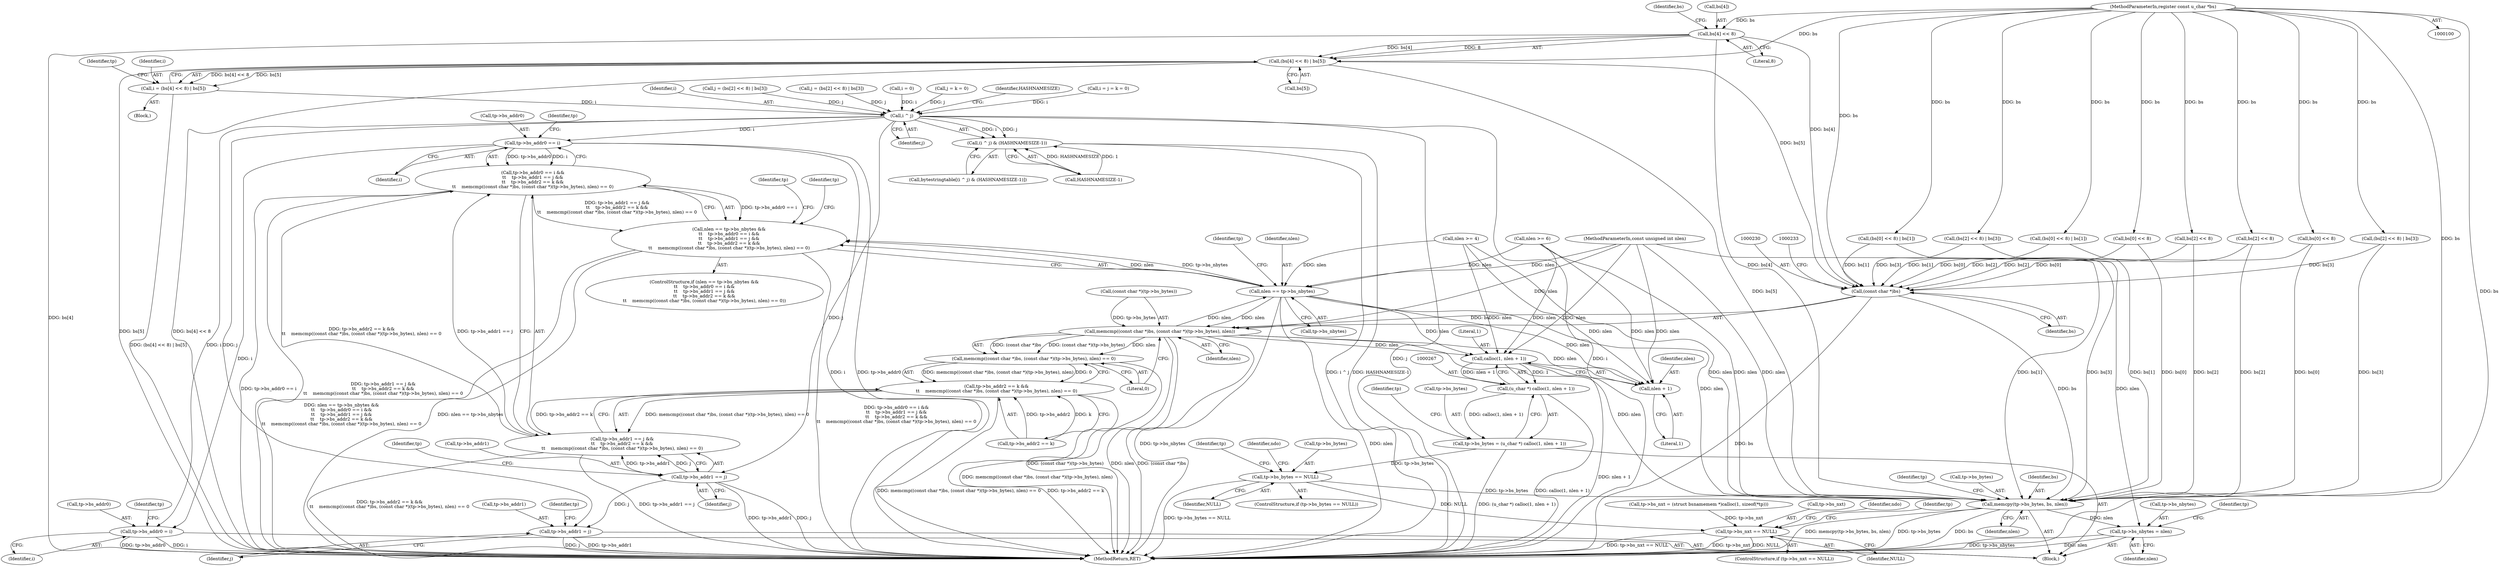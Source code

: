digraph "0_tcpdump_730fc35968c5433b9e2a829779057f4f9495dc51_1@array" {
"1000139" [label="(Call,bs[4] << 8)"];
"1000102" [label="(MethodParameterIn,register const u_char *bs)"];
"1000138" [label="(Call,(bs[4] << 8) | bs[5])"];
"1000136" [label="(Call,i = (bs[4] << 8) | bs[5])"];
"1000192" [label="(Call,i ^ j)"];
"1000191" [label="(Call,(i ^ j) & (HASHNAMESIZE-1))"];
"1000210" [label="(Call,tp->bs_addr0 == i)"];
"1000209" [label="(Call,tp->bs_addr0 == i &&\n\t\t    tp->bs_addr1 == j &&\n\t\t    tp->bs_addr2 == k &&\n\t\t    memcmp((const char *)bs, (const char *)(tp->bs_bytes), nlen) == 0)"];
"1000203" [label="(Call,nlen == tp->bs_nbytes &&\n\t\t    tp->bs_addr0 == i &&\n\t\t    tp->bs_addr1 == j &&\n\t\t    tp->bs_addr2 == k &&\n\t\t    memcmp((const char *)bs, (const char *)(tp->bs_bytes), nlen) == 0)"];
"1000247" [label="(Call,tp->bs_addr0 = i)"];
"1000216" [label="(Call,tp->bs_addr1 == j)"];
"1000215" [label="(Call,tp->bs_addr1 == j &&\n\t\t    tp->bs_addr2 == k &&\n\t\t    memcmp((const char *)bs, (const char *)(tp->bs_bytes), nlen) == 0)"];
"1000252" [label="(Call,tp->bs_addr1 = j)"];
"1000229" [label="(Call,(const char *)bs)"];
"1000228" [label="(Call,memcmp((const char *)bs, (const char *)(tp->bs_bytes), nlen))"];
"1000204" [label="(Call,nlen == tp->bs_nbytes)"];
"1000268" [label="(Call,calloc(1, nlen + 1))"];
"1000266" [label="(Call,(u_char *) calloc(1, nlen + 1))"];
"1000262" [label="(Call,tp->bs_bytes = (u_char *) calloc(1, nlen + 1))"];
"1000274" [label="(Call,tp->bs_bytes == NULL)"];
"1000282" [label="(Call,memcpy(tp->bs_bytes, bs, nlen))"];
"1000288" [label="(Call,tp->bs_nbytes = nlen)"];
"1000305" [label="(Call,tp->bs_nxt == NULL)"];
"1000270" [label="(Call,nlen + 1)"];
"1000227" [label="(Call,memcmp((const char *)bs, (const char *)(tp->bs_bytes), nlen) == 0)"];
"1000221" [label="(Call,tp->bs_addr2 == k &&\n\t\t    memcmp((const char *)bs, (const char *)(tp->bs_bytes), nlen) == 0)"];
"1000253" [label="(Call,tp->bs_addr1)"];
"1000211" [label="(Call,tp->bs_addr0)"];
"1000251" [label="(Identifier,i)"];
"1000243" [label="(Identifier,tp)"];
"1000293" [label="(Call,tp->bs_nxt = (struct bsnamemem *)calloc(1, sizeof(*tp)))"];
"1000202" [label="(ControlStructure,if (nlen == tp->bs_nbytes &&\n\t\t    tp->bs_addr0 == i &&\n\t\t    tp->bs_addr1 == j &&\n\t\t    tp->bs_addr2 == k &&\n\t\t    memcmp((const char *)bs, (const char *)(tp->bs_bytes), nlen) == 0))"];
"1000216" [label="(Call,tp->bs_addr1 == j)"];
"1000167" [label="(Call,bs[2] << 8)"];
"1000224" [label="(Identifier,tp)"];
"1000263" [label="(Call,tp->bs_bytes)"];
"1000210" [label="(Call,tp->bs_addr0 == i)"];
"1000309" [label="(Identifier,NULL)"];
"1000155" [label="(Call,(bs[0] << 8) | bs[1])"];
"1000289" [label="(Call,tp->bs_nbytes)"];
"1000270" [label="(Call,nlen + 1)"];
"1000315" [label="(MethodReturn,RET)"];
"1000284" [label="(Identifier,tp)"];
"1000128" [label="(Call,bs[2] << 8)"];
"1000209" [label="(Call,tp->bs_addr0 == i &&\n\t\t    tp->bs_addr1 == j &&\n\t\t    tp->bs_addr2 == k &&\n\t\t    memcmp((const char *)bs, (const char *)(tp->bs_bytes), nlen) == 0)"];
"1000272" [label="(Literal,1)"];
"1000231" [label="(Identifier,bs)"];
"1000138" [label="(Call,(bs[4] << 8) | bs[5])"];
"1000179" [label="(Call,i = j = k = 0)"];
"1000195" [label="(Call,HASHNAMESIZE-1)"];
"1000290" [label="(Identifier,tp)"];
"1000306" [label="(Call,tp->bs_nxt)"];
"1000193" [label="(Identifier,i)"];
"1000269" [label="(Literal,1)"];
"1000149" [label="(Call,nlen >= 4)"];
"1000311" [label="(Identifier,ndo)"];
"1000212" [label="(Identifier,tp)"];
"1000125" [label="(Call,j = (bs[2] << 8) | bs[3])"];
"1000283" [label="(Call,tp->bs_bytes)"];
"1000288" [label="(Call,tp->bs_nbytes = nlen)"];
"1000276" [label="(Identifier,tp)"];
"1000206" [label="(Call,tp->bs_nbytes)"];
"1000280" [label="(Identifier,ndo)"];
"1000110" [label="(Call,nlen >= 6)"];
"1000287" [label="(Identifier,nlen)"];
"1000166" [label="(Call,(bs[2] << 8) | bs[3])"];
"1000248" [label="(Call,tp->bs_addr0)"];
"1000136" [label="(Call,i = (bs[4] << 8) | bs[5])"];
"1000116" [label="(Call,(bs[0] << 8) | bs[1])"];
"1000275" [label="(Call,tp->bs_bytes)"];
"1000259" [label="(Identifier,tp)"];
"1000205" [label="(Identifier,nlen)"];
"1000305" [label="(Call,tp->bs_nxt == NULL)"];
"1000194" [label="(Identifier,j)"];
"1000214" [label="(Identifier,i)"];
"1000314" [label="(Identifier,tp)"];
"1000217" [label="(Call,tp->bs_addr1)"];
"1000274" [label="(Call,tp->bs_bytes == NULL)"];
"1000232" [label="(Call,(const char *)(tp->bs_bytes))"];
"1000271" [label="(Identifier,nlen)"];
"1000113" [label="(Block,)"];
"1000254" [label="(Identifier,tp)"];
"1000282" [label="(Call,memcpy(tp->bs_bytes, bs, nlen))"];
"1000295" [label="(Identifier,tp)"];
"1000286" [label="(Identifier,bs)"];
"1000266" [label="(Call,(u_char *) calloc(1, nlen + 1))"];
"1000156" [label="(Call,bs[0] << 8)"];
"1000273" [label="(ControlStructure,if (tp->bs_bytes == NULL))"];
"1000144" [label="(Call,bs[5])"];
"1000247" [label="(Call,tp->bs_addr0 = i)"];
"1000189" [label="(Call,bytestringtable[(i ^ j) & (HASHNAMESIZE-1)])"];
"1000240" [label="(Identifier,tp)"];
"1000237" [label="(Identifier,nlen)"];
"1000292" [label="(Identifier,nlen)"];
"1000117" [label="(Call,bs[0] << 8)"];
"1000215" [label="(Call,tp->bs_addr1 == j &&\n\t\t    tp->bs_addr2 == k &&\n\t\t    memcmp((const char *)bs, (const char *)(tp->bs_bytes), nlen) == 0)"];
"1000252" [label="(Call,tp->bs_addr1 = j)"];
"1000222" [label="(Call,tp->bs_addr2 == k)"];
"1000187" [label="(Identifier,tp)"];
"1000191" [label="(Call,(i ^ j) & (HASHNAMESIZE-1))"];
"1000227" [label="(Call,memcmp((const char *)bs, (const char *)(tp->bs_bytes), nlen) == 0)"];
"1000127" [label="(Call,(bs[2] << 8) | bs[3])"];
"1000164" [label="(Call,j = (bs[2] << 8) | bs[3])"];
"1000204" [label="(Call,nlen == tp->bs_nbytes)"];
"1000137" [label="(Identifier,i)"];
"1000140" [label="(Call,bs[4])"];
"1000221" [label="(Call,tp->bs_addr2 == k &&\n\t\t    memcmp((const char *)bs, (const char *)(tp->bs_bytes), nlen) == 0)"];
"1000145" [label="(Identifier,bs)"];
"1000218" [label="(Identifier,tp)"];
"1000175" [label="(Call,i = 0)"];
"1000139" [label="(Call,bs[4] << 8)"];
"1000268" [label="(Call,calloc(1, nlen + 1))"];
"1000203" [label="(Call,nlen == tp->bs_nbytes &&\n\t\t    tp->bs_addr0 == i &&\n\t\t    tp->bs_addr1 == j &&\n\t\t    tp->bs_addr2 == k &&\n\t\t    memcmp((const char *)bs, (const char *)(tp->bs_bytes), nlen) == 0)"];
"1000262" [label="(Call,tp->bs_bytes = (u_char *) calloc(1, nlen + 1))"];
"1000143" [label="(Literal,8)"];
"1000103" [label="(MethodParameterIn,const unsigned int nlen)"];
"1000256" [label="(Identifier,j)"];
"1000104" [label="(Block,)"];
"1000102" [label="(MethodParameterIn,register const u_char *bs)"];
"1000220" [label="(Identifier,j)"];
"1000181" [label="(Call,j = k = 0)"];
"1000228" [label="(Call,memcmp((const char *)bs, (const char *)(tp->bs_bytes), nlen))"];
"1000192" [label="(Call,i ^ j)"];
"1000196" [label="(Identifier,HASHNAMESIZE)"];
"1000304" [label="(ControlStructure,if (tp->bs_nxt == NULL))"];
"1000238" [label="(Literal,0)"];
"1000278" [label="(Identifier,NULL)"];
"1000229" [label="(Call,(const char *)bs)"];
"1000139" -> "1000138"  [label="AST: "];
"1000139" -> "1000143"  [label="CFG: "];
"1000140" -> "1000139"  [label="AST: "];
"1000143" -> "1000139"  [label="AST: "];
"1000145" -> "1000139"  [label="CFG: "];
"1000139" -> "1000315"  [label="DDG: bs[4]"];
"1000139" -> "1000138"  [label="DDG: bs[4]"];
"1000139" -> "1000138"  [label="DDG: 8"];
"1000102" -> "1000139"  [label="DDG: bs"];
"1000139" -> "1000229"  [label="DDG: bs[4]"];
"1000139" -> "1000282"  [label="DDG: bs[4]"];
"1000102" -> "1000100"  [label="AST: "];
"1000102" -> "1000315"  [label="DDG: bs"];
"1000102" -> "1000117"  [label="DDG: bs"];
"1000102" -> "1000116"  [label="DDG: bs"];
"1000102" -> "1000128"  [label="DDG: bs"];
"1000102" -> "1000127"  [label="DDG: bs"];
"1000102" -> "1000138"  [label="DDG: bs"];
"1000102" -> "1000156"  [label="DDG: bs"];
"1000102" -> "1000155"  [label="DDG: bs"];
"1000102" -> "1000167"  [label="DDG: bs"];
"1000102" -> "1000166"  [label="DDG: bs"];
"1000102" -> "1000229"  [label="DDG: bs"];
"1000102" -> "1000282"  [label="DDG: bs"];
"1000138" -> "1000136"  [label="AST: "];
"1000138" -> "1000144"  [label="CFG: "];
"1000144" -> "1000138"  [label="AST: "];
"1000136" -> "1000138"  [label="CFG: "];
"1000138" -> "1000315"  [label="DDG: bs[4] << 8"];
"1000138" -> "1000315"  [label="DDG: bs[5]"];
"1000138" -> "1000136"  [label="DDG: bs[4] << 8"];
"1000138" -> "1000136"  [label="DDG: bs[5]"];
"1000138" -> "1000229"  [label="DDG: bs[5]"];
"1000138" -> "1000282"  [label="DDG: bs[5]"];
"1000136" -> "1000113"  [label="AST: "];
"1000137" -> "1000136"  [label="AST: "];
"1000187" -> "1000136"  [label="CFG: "];
"1000136" -> "1000315"  [label="DDG: (bs[4] << 8) | bs[5]"];
"1000136" -> "1000192"  [label="DDG: i"];
"1000192" -> "1000191"  [label="AST: "];
"1000192" -> "1000194"  [label="CFG: "];
"1000193" -> "1000192"  [label="AST: "];
"1000194" -> "1000192"  [label="AST: "];
"1000196" -> "1000192"  [label="CFG: "];
"1000192" -> "1000315"  [label="DDG: j"];
"1000192" -> "1000315"  [label="DDG: i"];
"1000192" -> "1000191"  [label="DDG: i"];
"1000192" -> "1000191"  [label="DDG: j"];
"1000179" -> "1000192"  [label="DDG: i"];
"1000175" -> "1000192"  [label="DDG: i"];
"1000181" -> "1000192"  [label="DDG: j"];
"1000125" -> "1000192"  [label="DDG: j"];
"1000164" -> "1000192"  [label="DDG: j"];
"1000192" -> "1000210"  [label="DDG: i"];
"1000192" -> "1000216"  [label="DDG: j"];
"1000192" -> "1000247"  [label="DDG: i"];
"1000192" -> "1000252"  [label="DDG: j"];
"1000191" -> "1000189"  [label="AST: "];
"1000191" -> "1000195"  [label="CFG: "];
"1000195" -> "1000191"  [label="AST: "];
"1000189" -> "1000191"  [label="CFG: "];
"1000191" -> "1000315"  [label="DDG: HASHNAMESIZE-1"];
"1000191" -> "1000315"  [label="DDG: i ^ j"];
"1000195" -> "1000191"  [label="DDG: HASHNAMESIZE"];
"1000195" -> "1000191"  [label="DDG: 1"];
"1000210" -> "1000209"  [label="AST: "];
"1000210" -> "1000214"  [label="CFG: "];
"1000211" -> "1000210"  [label="AST: "];
"1000214" -> "1000210"  [label="AST: "];
"1000218" -> "1000210"  [label="CFG: "];
"1000209" -> "1000210"  [label="CFG: "];
"1000210" -> "1000315"  [label="DDG: i"];
"1000210" -> "1000315"  [label="DDG: tp->bs_addr0"];
"1000210" -> "1000209"  [label="DDG: tp->bs_addr0"];
"1000210" -> "1000209"  [label="DDG: i"];
"1000210" -> "1000247"  [label="DDG: i"];
"1000209" -> "1000203"  [label="AST: "];
"1000209" -> "1000215"  [label="CFG: "];
"1000215" -> "1000209"  [label="AST: "];
"1000203" -> "1000209"  [label="CFG: "];
"1000209" -> "1000315"  [label="DDG: tp->bs_addr0 == i"];
"1000209" -> "1000315"  [label="DDG: tp->bs_addr1 == j &&\n\t\t    tp->bs_addr2 == k &&\n\t\t    memcmp((const char *)bs, (const char *)(tp->bs_bytes), nlen) == 0"];
"1000209" -> "1000203"  [label="DDG: tp->bs_addr0 == i"];
"1000209" -> "1000203"  [label="DDG: tp->bs_addr1 == j &&\n\t\t    tp->bs_addr2 == k &&\n\t\t    memcmp((const char *)bs, (const char *)(tp->bs_bytes), nlen) == 0"];
"1000215" -> "1000209"  [label="DDG: tp->bs_addr1 == j"];
"1000215" -> "1000209"  [label="DDG: tp->bs_addr2 == k &&\n\t\t    memcmp((const char *)bs, (const char *)(tp->bs_bytes), nlen) == 0"];
"1000203" -> "1000202"  [label="AST: "];
"1000203" -> "1000204"  [label="CFG: "];
"1000204" -> "1000203"  [label="AST: "];
"1000240" -> "1000203"  [label="CFG: "];
"1000243" -> "1000203"  [label="CFG: "];
"1000203" -> "1000315"  [label="DDG: nlen == tp->bs_nbytes"];
"1000203" -> "1000315"  [label="DDG: tp->bs_addr0 == i &&\n\t\t    tp->bs_addr1 == j &&\n\t\t    tp->bs_addr2 == k &&\n\t\t    memcmp((const char *)bs, (const char *)(tp->bs_bytes), nlen) == 0"];
"1000203" -> "1000315"  [label="DDG: nlen == tp->bs_nbytes &&\n\t\t    tp->bs_addr0 == i &&\n\t\t    tp->bs_addr1 == j &&\n\t\t    tp->bs_addr2 == k &&\n\t\t    memcmp((const char *)bs, (const char *)(tp->bs_bytes), nlen) == 0"];
"1000204" -> "1000203"  [label="DDG: nlen"];
"1000204" -> "1000203"  [label="DDG: tp->bs_nbytes"];
"1000247" -> "1000104"  [label="AST: "];
"1000247" -> "1000251"  [label="CFG: "];
"1000248" -> "1000247"  [label="AST: "];
"1000251" -> "1000247"  [label="AST: "];
"1000254" -> "1000247"  [label="CFG: "];
"1000247" -> "1000315"  [label="DDG: tp->bs_addr0"];
"1000247" -> "1000315"  [label="DDG: i"];
"1000216" -> "1000215"  [label="AST: "];
"1000216" -> "1000220"  [label="CFG: "];
"1000217" -> "1000216"  [label="AST: "];
"1000220" -> "1000216"  [label="AST: "];
"1000224" -> "1000216"  [label="CFG: "];
"1000215" -> "1000216"  [label="CFG: "];
"1000216" -> "1000315"  [label="DDG: tp->bs_addr1"];
"1000216" -> "1000315"  [label="DDG: j"];
"1000216" -> "1000215"  [label="DDG: tp->bs_addr1"];
"1000216" -> "1000215"  [label="DDG: j"];
"1000216" -> "1000252"  [label="DDG: j"];
"1000215" -> "1000221"  [label="CFG: "];
"1000221" -> "1000215"  [label="AST: "];
"1000215" -> "1000315"  [label="DDG: tp->bs_addr2 == k &&\n\t\t    memcmp((const char *)bs, (const char *)(tp->bs_bytes), nlen) == 0"];
"1000215" -> "1000315"  [label="DDG: tp->bs_addr1 == j"];
"1000221" -> "1000215"  [label="DDG: tp->bs_addr2 == k"];
"1000221" -> "1000215"  [label="DDG: memcmp((const char *)bs, (const char *)(tp->bs_bytes), nlen) == 0"];
"1000252" -> "1000104"  [label="AST: "];
"1000252" -> "1000256"  [label="CFG: "];
"1000253" -> "1000252"  [label="AST: "];
"1000256" -> "1000252"  [label="AST: "];
"1000259" -> "1000252"  [label="CFG: "];
"1000252" -> "1000315"  [label="DDG: tp->bs_addr1"];
"1000252" -> "1000315"  [label="DDG: j"];
"1000229" -> "1000228"  [label="AST: "];
"1000229" -> "1000231"  [label="CFG: "];
"1000230" -> "1000229"  [label="AST: "];
"1000231" -> "1000229"  [label="AST: "];
"1000233" -> "1000229"  [label="CFG: "];
"1000229" -> "1000315"  [label="DDG: bs"];
"1000229" -> "1000228"  [label="DDG: bs"];
"1000167" -> "1000229"  [label="DDG: bs[2]"];
"1000166" -> "1000229"  [label="DDG: bs[3]"];
"1000156" -> "1000229"  [label="DDG: bs[0]"];
"1000116" -> "1000229"  [label="DDG: bs[1]"];
"1000155" -> "1000229"  [label="DDG: bs[1]"];
"1000128" -> "1000229"  [label="DDG: bs[2]"];
"1000117" -> "1000229"  [label="DDG: bs[0]"];
"1000127" -> "1000229"  [label="DDG: bs[3]"];
"1000229" -> "1000282"  [label="DDG: bs"];
"1000228" -> "1000227"  [label="AST: "];
"1000228" -> "1000237"  [label="CFG: "];
"1000232" -> "1000228"  [label="AST: "];
"1000237" -> "1000228"  [label="AST: "];
"1000238" -> "1000228"  [label="CFG: "];
"1000228" -> "1000315"  [label="DDG: (const char *)(tp->bs_bytes)"];
"1000228" -> "1000315"  [label="DDG: nlen"];
"1000228" -> "1000315"  [label="DDG: (const char *)bs"];
"1000228" -> "1000204"  [label="DDG: nlen"];
"1000228" -> "1000227"  [label="DDG: (const char *)bs"];
"1000228" -> "1000227"  [label="DDG: (const char *)(tp->bs_bytes)"];
"1000228" -> "1000227"  [label="DDG: nlen"];
"1000232" -> "1000228"  [label="DDG: tp->bs_bytes"];
"1000204" -> "1000228"  [label="DDG: nlen"];
"1000103" -> "1000228"  [label="DDG: nlen"];
"1000228" -> "1000268"  [label="DDG: nlen"];
"1000228" -> "1000270"  [label="DDG: nlen"];
"1000228" -> "1000282"  [label="DDG: nlen"];
"1000204" -> "1000206"  [label="CFG: "];
"1000205" -> "1000204"  [label="AST: "];
"1000206" -> "1000204"  [label="AST: "];
"1000212" -> "1000204"  [label="CFG: "];
"1000204" -> "1000315"  [label="DDG: tp->bs_nbytes"];
"1000204" -> "1000315"  [label="DDG: nlen"];
"1000149" -> "1000204"  [label="DDG: nlen"];
"1000110" -> "1000204"  [label="DDG: nlen"];
"1000103" -> "1000204"  [label="DDG: nlen"];
"1000204" -> "1000268"  [label="DDG: nlen"];
"1000204" -> "1000270"  [label="DDG: nlen"];
"1000204" -> "1000282"  [label="DDG: nlen"];
"1000268" -> "1000266"  [label="AST: "];
"1000268" -> "1000270"  [label="CFG: "];
"1000269" -> "1000268"  [label="AST: "];
"1000270" -> "1000268"  [label="AST: "];
"1000266" -> "1000268"  [label="CFG: "];
"1000268" -> "1000315"  [label="DDG: nlen + 1"];
"1000268" -> "1000266"  [label="DDG: 1"];
"1000268" -> "1000266"  [label="DDG: nlen + 1"];
"1000149" -> "1000268"  [label="DDG: nlen"];
"1000110" -> "1000268"  [label="DDG: nlen"];
"1000103" -> "1000268"  [label="DDG: nlen"];
"1000266" -> "1000262"  [label="AST: "];
"1000267" -> "1000266"  [label="AST: "];
"1000262" -> "1000266"  [label="CFG: "];
"1000266" -> "1000315"  [label="DDG: calloc(1, nlen + 1)"];
"1000266" -> "1000262"  [label="DDG: calloc(1, nlen + 1)"];
"1000262" -> "1000104"  [label="AST: "];
"1000263" -> "1000262"  [label="AST: "];
"1000276" -> "1000262"  [label="CFG: "];
"1000262" -> "1000315"  [label="DDG: (u_char *) calloc(1, nlen + 1)"];
"1000262" -> "1000274"  [label="DDG: tp->bs_bytes"];
"1000274" -> "1000273"  [label="AST: "];
"1000274" -> "1000278"  [label="CFG: "];
"1000275" -> "1000274"  [label="AST: "];
"1000278" -> "1000274"  [label="AST: "];
"1000280" -> "1000274"  [label="CFG: "];
"1000284" -> "1000274"  [label="CFG: "];
"1000274" -> "1000315"  [label="DDG: tp->bs_bytes == NULL"];
"1000274" -> "1000282"  [label="DDG: tp->bs_bytes"];
"1000274" -> "1000305"  [label="DDG: NULL"];
"1000282" -> "1000104"  [label="AST: "];
"1000282" -> "1000287"  [label="CFG: "];
"1000283" -> "1000282"  [label="AST: "];
"1000286" -> "1000282"  [label="AST: "];
"1000287" -> "1000282"  [label="AST: "];
"1000290" -> "1000282"  [label="CFG: "];
"1000282" -> "1000315"  [label="DDG: bs"];
"1000282" -> "1000315"  [label="DDG: memcpy(tp->bs_bytes, bs, nlen)"];
"1000282" -> "1000315"  [label="DDG: tp->bs_bytes"];
"1000167" -> "1000282"  [label="DDG: bs[2]"];
"1000166" -> "1000282"  [label="DDG: bs[3]"];
"1000156" -> "1000282"  [label="DDG: bs[0]"];
"1000116" -> "1000282"  [label="DDG: bs[1]"];
"1000155" -> "1000282"  [label="DDG: bs[1]"];
"1000128" -> "1000282"  [label="DDG: bs[2]"];
"1000117" -> "1000282"  [label="DDG: bs[0]"];
"1000127" -> "1000282"  [label="DDG: bs[3]"];
"1000103" -> "1000282"  [label="DDG: nlen"];
"1000149" -> "1000282"  [label="DDG: nlen"];
"1000110" -> "1000282"  [label="DDG: nlen"];
"1000282" -> "1000288"  [label="DDG: nlen"];
"1000288" -> "1000104"  [label="AST: "];
"1000288" -> "1000292"  [label="CFG: "];
"1000289" -> "1000288"  [label="AST: "];
"1000292" -> "1000288"  [label="AST: "];
"1000295" -> "1000288"  [label="CFG: "];
"1000288" -> "1000315"  [label="DDG: nlen"];
"1000288" -> "1000315"  [label="DDG: tp->bs_nbytes"];
"1000103" -> "1000288"  [label="DDG: nlen"];
"1000305" -> "1000304"  [label="AST: "];
"1000305" -> "1000309"  [label="CFG: "];
"1000306" -> "1000305"  [label="AST: "];
"1000309" -> "1000305"  [label="AST: "];
"1000311" -> "1000305"  [label="CFG: "];
"1000314" -> "1000305"  [label="CFG: "];
"1000305" -> "1000315"  [label="DDG: NULL"];
"1000305" -> "1000315"  [label="DDG: tp->bs_nxt == NULL"];
"1000305" -> "1000315"  [label="DDG: tp->bs_nxt"];
"1000293" -> "1000305"  [label="DDG: tp->bs_nxt"];
"1000270" -> "1000272"  [label="CFG: "];
"1000271" -> "1000270"  [label="AST: "];
"1000272" -> "1000270"  [label="AST: "];
"1000149" -> "1000270"  [label="DDG: nlen"];
"1000110" -> "1000270"  [label="DDG: nlen"];
"1000103" -> "1000270"  [label="DDG: nlen"];
"1000227" -> "1000221"  [label="AST: "];
"1000227" -> "1000238"  [label="CFG: "];
"1000238" -> "1000227"  [label="AST: "];
"1000221" -> "1000227"  [label="CFG: "];
"1000227" -> "1000315"  [label="DDG: memcmp((const char *)bs, (const char *)(tp->bs_bytes), nlen)"];
"1000227" -> "1000221"  [label="DDG: memcmp((const char *)bs, (const char *)(tp->bs_bytes), nlen)"];
"1000227" -> "1000221"  [label="DDG: 0"];
"1000221" -> "1000222"  [label="CFG: "];
"1000222" -> "1000221"  [label="AST: "];
"1000221" -> "1000315"  [label="DDG: memcmp((const char *)bs, (const char *)(tp->bs_bytes), nlen) == 0"];
"1000221" -> "1000315"  [label="DDG: tp->bs_addr2 == k"];
"1000222" -> "1000221"  [label="DDG: tp->bs_addr2"];
"1000222" -> "1000221"  [label="DDG: k"];
}
